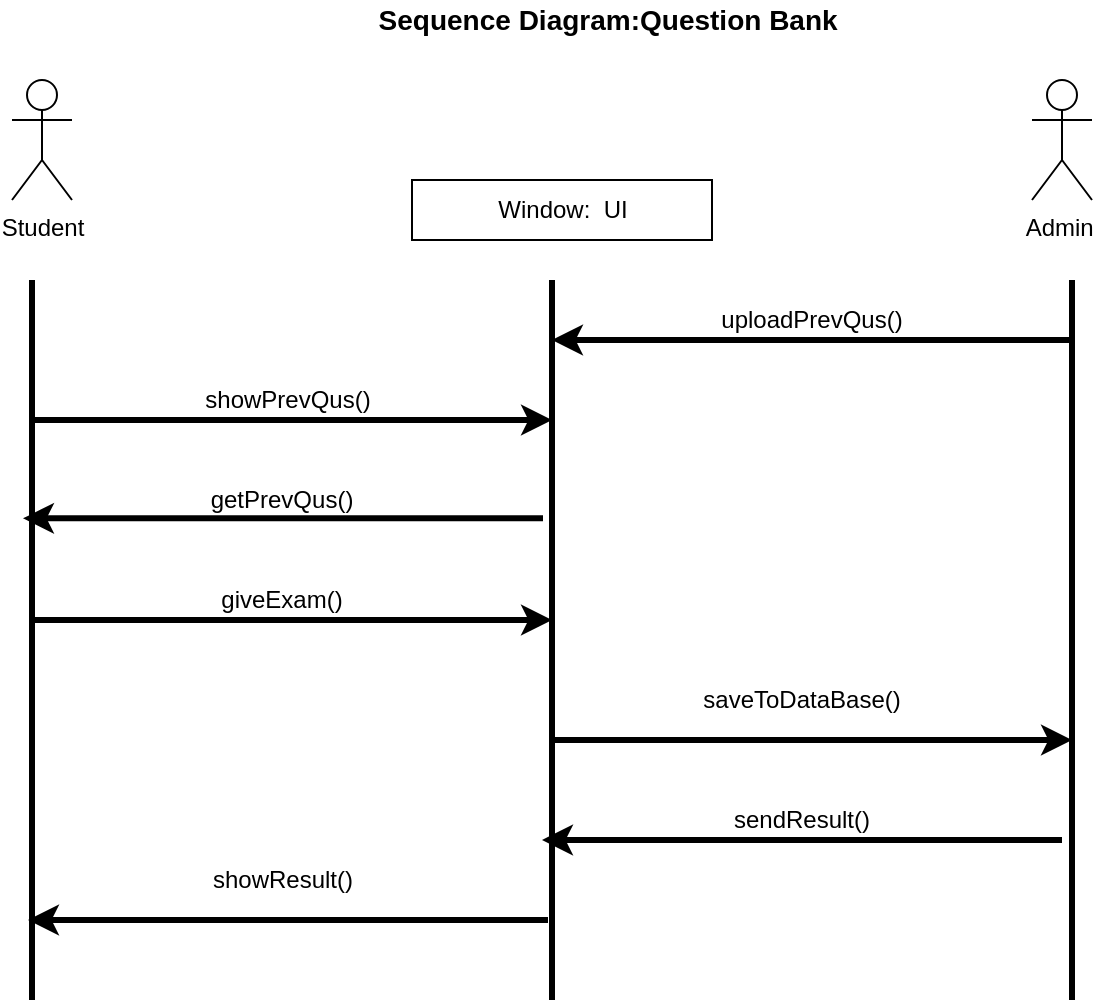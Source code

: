 <mxfile version="12.8.4" type="github"><diagram id="KWXb7x4U7oahOaJ38pEV" name="Page-1"><mxGraphModel dx="723" dy="1483" grid="1" gridSize="10" guides="1" tooltips="1" connect="1" arrows="1" fold="1" page="1" pageScale="1" pageWidth="850" pageHeight="1100" math="0" shadow="0"><root><mxCell id="0"/><mxCell id="1" parent="0"/><mxCell id="Tu4Y3yRUj3mh9upIeOsb-1" value="" style="endArrow=none;html=1;strokeWidth=3;" edge="1" parent="1"><mxGeometry width="50" height="50" relative="1" as="geometry"><mxPoint x="300" y="440" as="sourcePoint"/><mxPoint x="300" y="80" as="targetPoint"/></mxGeometry></mxCell><mxCell id="Tu4Y3yRUj3mh9upIeOsb-2" value="" style="endArrow=none;html=1;strokeWidth=3;" edge="1" parent="1"><mxGeometry width="50" height="50" relative="1" as="geometry"><mxPoint x="560" y="440" as="sourcePoint"/><mxPoint x="560" y="80" as="targetPoint"/></mxGeometry></mxCell><mxCell id="Tu4Y3yRUj3mh9upIeOsb-4" value="" style="endArrow=none;html=1;strokeWidth=3;" edge="1" parent="1"><mxGeometry width="50" height="50" relative="1" as="geometry"><mxPoint x="820" y="440" as="sourcePoint"/><mxPoint x="820" y="80" as="targetPoint"/></mxGeometry></mxCell><mxCell id="Tu4Y3yRUj3mh9upIeOsb-5" value="Student&lt;br&gt;" style="shape=umlActor;verticalLabelPosition=bottom;labelBackgroundColor=#ffffff;verticalAlign=top;html=1;outlineConnect=0;" vertex="1" parent="1"><mxGeometry x="290" y="-20" width="30" height="60" as="geometry"/></mxCell><mxCell id="Tu4Y3yRUj3mh9upIeOsb-11" value="" style="endArrow=classic;html=1;strokeWidth=3;" edge="1" parent="1"><mxGeometry width="50" height="50" relative="1" as="geometry"><mxPoint x="300" y="150" as="sourcePoint"/><mxPoint x="560" y="150" as="targetPoint"/></mxGeometry></mxCell><mxCell id="Tu4Y3yRUj3mh9upIeOsb-13" value="" style="endArrow=classic;html=1;strokeWidth=3;" edge="1" parent="1"><mxGeometry width="50" height="50" relative="1" as="geometry"><mxPoint x="555.5" y="199.17" as="sourcePoint"/><mxPoint x="295.5" y="199.17" as="targetPoint"/></mxGeometry></mxCell><mxCell id="Tu4Y3yRUj3mh9upIeOsb-17" value="Admin&amp;nbsp;" style="shape=umlActor;verticalLabelPosition=bottom;labelBackgroundColor=#ffffff;verticalAlign=top;html=1;outlineConnect=0;" vertex="1" parent="1"><mxGeometry x="800" y="-20" width="30" height="60" as="geometry"/></mxCell><mxCell id="Tu4Y3yRUj3mh9upIeOsb-18" value="" style="endArrow=classic;html=1;strokeWidth=3;" edge="1" parent="1"><mxGeometry width="50" height="50" relative="1" as="geometry"><mxPoint x="560" y="310" as="sourcePoint"/><mxPoint x="820" y="310" as="targetPoint"/></mxGeometry></mxCell><mxCell id="Tu4Y3yRUj3mh9upIeOsb-19" value="saveToDataBase()" style="text;html=1;strokeColor=none;fillColor=none;align=center;verticalAlign=middle;whiteSpace=wrap;rounded=0;" vertex="1" parent="1"><mxGeometry x="620" y="280" width="130" height="20" as="geometry"/></mxCell><mxCell id="Tu4Y3yRUj3mh9upIeOsb-27" value="sendResult()" style="text;html=1;strokeColor=none;fillColor=none;align=center;verticalAlign=middle;whiteSpace=wrap;rounded=0;" vertex="1" parent="1"><mxGeometry x="620" y="340" width="130" height="20" as="geometry"/></mxCell><mxCell id="Tu4Y3yRUj3mh9upIeOsb-28" value="" style="endArrow=classic;html=1;strokeWidth=3;" edge="1" parent="1"><mxGeometry width="50" height="50" relative="1" as="geometry"><mxPoint x="558" y="400" as="sourcePoint"/><mxPoint x="298" y="400" as="targetPoint"/></mxGeometry></mxCell><mxCell id="Tu4Y3yRUj3mh9upIeOsb-30" value="showResult()" style="text;html=1;strokeColor=none;fillColor=none;align=center;verticalAlign=middle;whiteSpace=wrap;rounded=0;" vertex="1" parent="1"><mxGeometry x="353" y="370" width="145" height="20" as="geometry"/></mxCell><mxCell id="Tu4Y3yRUj3mh9upIeOsb-31" value="" style="rounded=0;whiteSpace=wrap;html=1;" vertex="1" parent="1"><mxGeometry x="490" y="30" width="150" height="30" as="geometry"/></mxCell><mxCell id="Tu4Y3yRUj3mh9upIeOsb-32" value="Window:&amp;nbsp; UI" style="text;html=1;strokeColor=none;fillColor=none;align=center;verticalAlign=middle;whiteSpace=wrap;rounded=0;" vertex="1" parent="1"><mxGeometry x="522.5" y="35" width="85" height="20" as="geometry"/></mxCell><mxCell id="Tu4Y3yRUj3mh9upIeOsb-35" value="&lt;font style=&quot;font-size: 14px&quot;&gt;&lt;b&gt;Sequence Diagram:Question Bank&amp;nbsp;&lt;/b&gt;&lt;/font&gt;" style="text;html=1;strokeColor=none;fillColor=none;align=center;verticalAlign=middle;whiteSpace=wrap;rounded=0;" vertex="1" parent="1"><mxGeometry x="460" y="-60" width="260" height="20" as="geometry"/></mxCell><mxCell id="Tu4Y3yRUj3mh9upIeOsb-37" value="showPrevQus()" style="text;html=1;strokeColor=none;fillColor=none;align=center;verticalAlign=middle;whiteSpace=wrap;rounded=0;" vertex="1" parent="1"><mxGeometry x="358" y="130" width="140" height="20" as="geometry"/></mxCell><mxCell id="Tu4Y3yRUj3mh9upIeOsb-38" value="" style="endArrow=classic;html=1;strokeWidth=3;" edge="1" parent="1"><mxGeometry width="50" height="50" relative="1" as="geometry"><mxPoint x="300" y="250" as="sourcePoint"/><mxPoint x="560" y="250" as="targetPoint"/></mxGeometry></mxCell><mxCell id="Tu4Y3yRUj3mh9upIeOsb-40" value="" style="endArrow=classic;html=1;strokeWidth=3;" edge="1" parent="1"><mxGeometry width="50" height="50" relative="1" as="geometry"><mxPoint x="815" y="360" as="sourcePoint"/><mxPoint x="555" y="360" as="targetPoint"/></mxGeometry></mxCell><mxCell id="Tu4Y3yRUj3mh9upIeOsb-42" value="" style="endArrow=classic;html=1;strokeWidth=3;" edge="1" parent="1"><mxGeometry width="50" height="50" relative="1" as="geometry"><mxPoint x="820" y="110" as="sourcePoint"/><mxPoint x="560" y="110" as="targetPoint"/></mxGeometry></mxCell><mxCell id="Tu4Y3yRUj3mh9upIeOsb-43" value="uploadPrevQus()" style="text;html=1;strokeColor=none;fillColor=none;align=center;verticalAlign=middle;whiteSpace=wrap;rounded=0;" vertex="1" parent="1"><mxGeometry x="670" y="90" width="40" height="20" as="geometry"/></mxCell><mxCell id="Tu4Y3yRUj3mh9upIeOsb-48" value="getPrevQus()" style="text;html=1;strokeColor=none;fillColor=none;align=center;verticalAlign=middle;whiteSpace=wrap;rounded=0;" vertex="1" parent="1"><mxGeometry x="405" y="180" width="40" height="20" as="geometry"/></mxCell><mxCell id="Tu4Y3yRUj3mh9upIeOsb-49" value="giveExam()" style="text;html=1;strokeColor=none;fillColor=none;align=center;verticalAlign=middle;whiteSpace=wrap;rounded=0;" vertex="1" parent="1"><mxGeometry x="405" y="230" width="40" height="20" as="geometry"/></mxCell></root></mxGraphModel></diagram></mxfile>